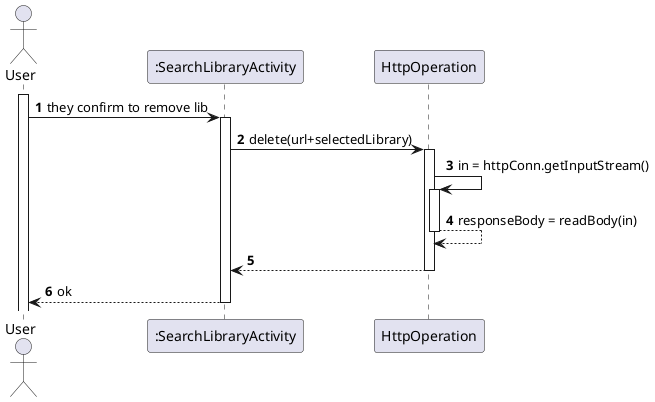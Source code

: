 @startuml
'https://plantuml.com/sequence-diagram
autoactivate on
autonumber

actor "User" as User
participant ":SearchLibraryActivity" as Activity
participant "HttpOperation" as HTTP

activate User

User -> Activity:they confirm to remove lib
Activity -> HTTP: delete(url+selectedLibrary)
HTTP -> HTTP:in = httpConn.getInputStream()
HTTP --> HTTP: responseBody = readBody(in)
HTTP --> Activity :
Activity --> User: ok

@enduml